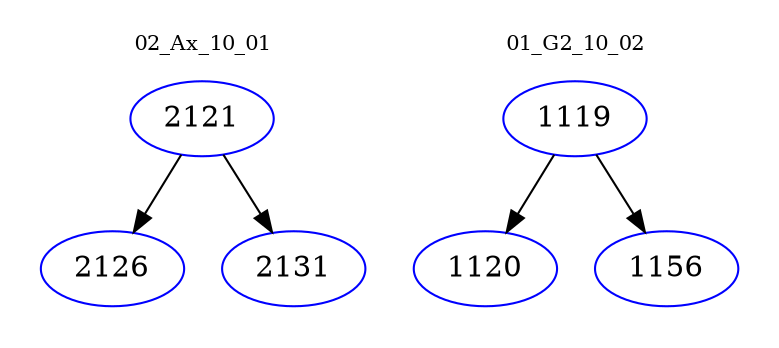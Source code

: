 digraph{
subgraph cluster_0 {
color = white
label = "02_Ax_10_01";
fontsize=10;
T0_2121 [label="2121", color="blue"]
T0_2121 -> T0_2126 [color="black"]
T0_2126 [label="2126", color="blue"]
T0_2121 -> T0_2131 [color="black"]
T0_2131 [label="2131", color="blue"]
}
subgraph cluster_1 {
color = white
label = "01_G2_10_02";
fontsize=10;
T1_1119 [label="1119", color="blue"]
T1_1119 -> T1_1120 [color="black"]
T1_1120 [label="1120", color="blue"]
T1_1119 -> T1_1156 [color="black"]
T1_1156 [label="1156", color="blue"]
}
}

